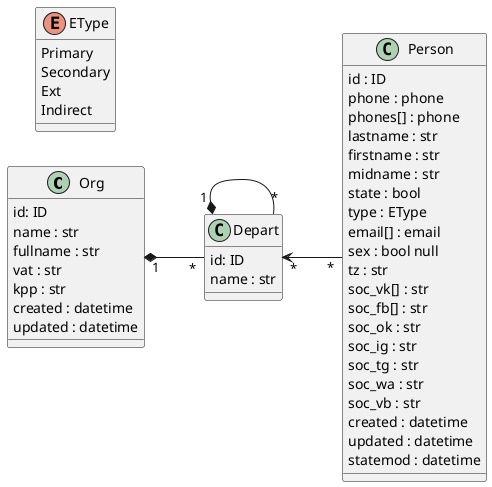 @startuml
'https://plantuml.com/class-diagram

left to right direction

class Org {
    id: ID
    name : str
    fullname : str
    vat : str
    kpp : str
    created : datetime
    updated : datetime
}

class Depart {
    id: ID
    name : str
}

class Person {
    id : ID
    phone : phone
    phones[] : phone
    lastname : str
    firstname : str
    midname : str
    state : bool
    type : EType
    email[] : email
    sex : bool null
    tz : str
    soc_vk[] : str
    soc_fb[] : str
    soc_ok : str
    soc_ig : str
    soc_tg : str
    soc_wa : str
    soc_vb : str
    created : datetime
    updated : datetime
    statemod : datetime
}

enum EType {
    Primary
    Secondary
    Ext
    Indirect
}

Org "1" *-- "*" Depart
Depart "1" *-- "*" Depart
Depart "*" <-- "*" Person

@enduml
